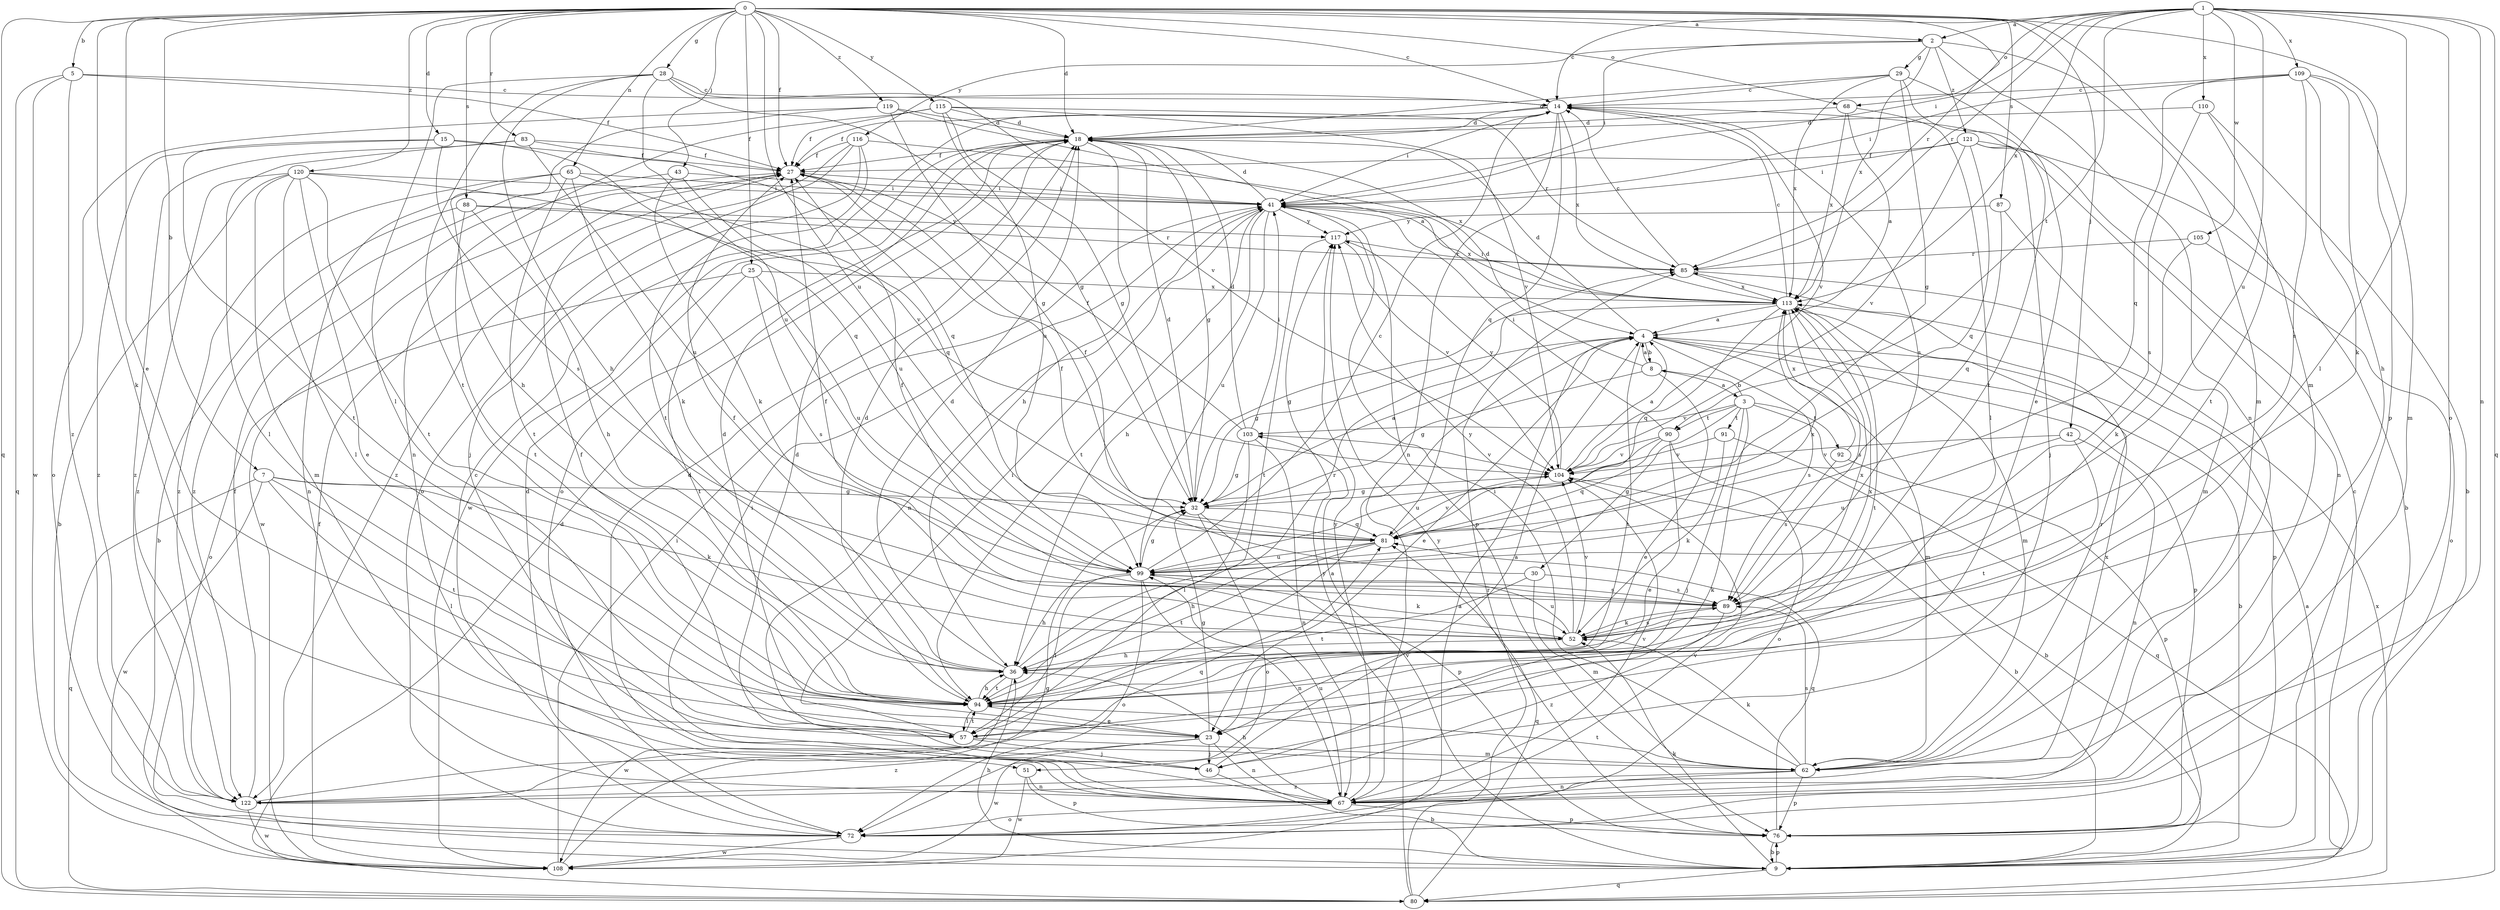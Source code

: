 strict digraph  {
0;
1;
2;
3;
4;
5;
7;
8;
9;
14;
15;
18;
23;
25;
27;
28;
29;
30;
32;
36;
41;
42;
43;
46;
51;
52;
57;
62;
65;
67;
68;
72;
76;
80;
81;
83;
85;
87;
88;
89;
90;
91;
92;
94;
99;
103;
104;
105;
108;
109;
110;
113;
115;
116;
117;
119;
120;
121;
122;
0 -> 2  [label=a];
0 -> 5  [label=b];
0 -> 7  [label=b];
0 -> 14  [label=c];
0 -> 15  [label=d];
0 -> 18  [label=d];
0 -> 23  [label=e];
0 -> 25  [label=f];
0 -> 27  [label=f];
0 -> 28  [label=g];
0 -> 42  [label=j];
0 -> 43  [label=j];
0 -> 51  [label=k];
0 -> 62  [label=m];
0 -> 65  [label=n];
0 -> 68  [label=o];
0 -> 76  [label=p];
0 -> 80  [label=q];
0 -> 83  [label=r];
0 -> 85  [label=r];
0 -> 87  [label=s];
0 -> 88  [label=s];
0 -> 99  [label=u];
0 -> 115  [label=y];
0 -> 119  [label=z];
0 -> 120  [label=z];
1 -> 2  [label=a];
1 -> 14  [label=c];
1 -> 41  [label=i];
1 -> 57  [label=l];
1 -> 67  [label=n];
1 -> 68  [label=o];
1 -> 72  [label=o];
1 -> 80  [label=q];
1 -> 85  [label=r];
1 -> 90  [label=t];
1 -> 99  [label=u];
1 -> 105  [label=w];
1 -> 109  [label=x];
1 -> 110  [label=x];
1 -> 113  [label=x];
2 -> 29  [label=g];
2 -> 41  [label=i];
2 -> 62  [label=m];
2 -> 67  [label=n];
2 -> 113  [label=x];
2 -> 116  [label=y];
2 -> 121  [label=z];
3 -> 8  [label=b];
3 -> 30  [label=g];
3 -> 46  [label=j];
3 -> 51  [label=k];
3 -> 80  [label=q];
3 -> 90  [label=t];
3 -> 91  [label=t];
3 -> 92  [label=t];
3 -> 103  [label=v];
4 -> 8  [label=b];
4 -> 9  [label=b];
4 -> 18  [label=d];
4 -> 23  [label=e];
4 -> 32  [label=g];
4 -> 62  [label=m];
4 -> 76  [label=p];
4 -> 89  [label=s];
4 -> 94  [label=t];
5 -> 14  [label=c];
5 -> 27  [label=f];
5 -> 80  [label=q];
5 -> 108  [label=w];
5 -> 122  [label=z];
7 -> 32  [label=g];
7 -> 52  [label=k];
7 -> 57  [label=l];
7 -> 80  [label=q];
7 -> 94  [label=t];
7 -> 108  [label=w];
8 -> 3  [label=a];
8 -> 4  [label=a];
8 -> 18  [label=d];
8 -> 23  [label=e];
8 -> 32  [label=g];
9 -> 4  [label=a];
9 -> 14  [label=c];
9 -> 36  [label=h];
9 -> 52  [label=k];
9 -> 76  [label=p];
9 -> 80  [label=q];
9 -> 103  [label=v];
14 -> 18  [label=d];
14 -> 27  [label=f];
14 -> 41  [label=i];
14 -> 67  [label=n];
14 -> 81  [label=q];
14 -> 89  [label=s];
14 -> 104  [label=v];
14 -> 113  [label=x];
15 -> 27  [label=f];
15 -> 81  [label=q];
15 -> 89  [label=s];
15 -> 94  [label=t];
15 -> 122  [label=z];
18 -> 27  [label=f];
18 -> 32  [label=g];
18 -> 36  [label=h];
18 -> 72  [label=o];
18 -> 108  [label=w];
23 -> 18  [label=d];
23 -> 32  [label=g];
23 -> 46  [label=j];
23 -> 67  [label=n];
23 -> 108  [label=w];
23 -> 122  [label=z];
25 -> 72  [label=o];
25 -> 89  [label=s];
25 -> 94  [label=t];
25 -> 99  [label=u];
25 -> 113  [label=x];
27 -> 41  [label=i];
27 -> 108  [label=w];
28 -> 14  [label=c];
28 -> 32  [label=g];
28 -> 36  [label=h];
28 -> 57  [label=l];
28 -> 94  [label=t];
28 -> 99  [label=u];
28 -> 104  [label=v];
29 -> 14  [label=c];
29 -> 18  [label=d];
29 -> 23  [label=e];
29 -> 32  [label=g];
29 -> 94  [label=t];
29 -> 113  [label=x];
30 -> 27  [label=f];
30 -> 62  [label=m];
30 -> 89  [label=s];
30 -> 94  [label=t];
32 -> 4  [label=a];
32 -> 18  [label=d];
32 -> 72  [label=o];
32 -> 76  [label=p];
32 -> 81  [label=q];
36 -> 18  [label=d];
36 -> 27  [label=f];
36 -> 85  [label=r];
36 -> 94  [label=t];
36 -> 108  [label=w];
36 -> 113  [label=x];
41 -> 18  [label=d];
41 -> 36  [label=h];
41 -> 67  [label=n];
41 -> 76  [label=p];
41 -> 94  [label=t];
41 -> 99  [label=u];
41 -> 113  [label=x];
41 -> 117  [label=y];
42 -> 67  [label=n];
42 -> 94  [label=t];
42 -> 99  [label=u];
42 -> 104  [label=v];
43 -> 41  [label=i];
43 -> 52  [label=k];
43 -> 99  [label=u];
43 -> 122  [label=z];
46 -> 4  [label=a];
46 -> 9  [label=b];
46 -> 18  [label=d];
51 -> 67  [label=n];
51 -> 76  [label=p];
51 -> 108  [label=w];
52 -> 27  [label=f];
52 -> 36  [label=h];
52 -> 89  [label=s];
52 -> 99  [label=u];
52 -> 104  [label=v];
52 -> 113  [label=x];
52 -> 117  [label=y];
57 -> 27  [label=f];
57 -> 41  [label=i];
57 -> 46  [label=j];
57 -> 62  [label=m];
57 -> 94  [label=t];
62 -> 41  [label=i];
62 -> 52  [label=k];
62 -> 67  [label=n];
62 -> 76  [label=p];
62 -> 85  [label=r];
62 -> 89  [label=s];
62 -> 94  [label=t];
62 -> 122  [label=z];
65 -> 41  [label=i];
65 -> 52  [label=k];
65 -> 67  [label=n];
65 -> 81  [label=q];
65 -> 94  [label=t];
65 -> 122  [label=z];
67 -> 18  [label=d];
67 -> 36  [label=h];
67 -> 41  [label=i];
67 -> 72  [label=o];
67 -> 76  [label=p];
67 -> 99  [label=u];
67 -> 104  [label=v];
67 -> 113  [label=x];
67 -> 117  [label=y];
68 -> 4  [label=a];
68 -> 18  [label=d];
68 -> 57  [label=l];
68 -> 113  [label=x];
72 -> 14  [label=c];
72 -> 18  [label=d];
72 -> 104  [label=v];
72 -> 108  [label=w];
76 -> 9  [label=b];
76 -> 81  [label=q];
76 -> 117  [label=y];
80 -> 18  [label=d];
80 -> 81  [label=q];
80 -> 85  [label=r];
80 -> 113  [label=x];
80 -> 117  [label=y];
81 -> 27  [label=f];
81 -> 36  [label=h];
81 -> 94  [label=t];
81 -> 99  [label=u];
81 -> 104  [label=v];
83 -> 27  [label=f];
83 -> 57  [label=l];
83 -> 81  [label=q];
83 -> 99  [label=u];
83 -> 122  [label=z];
85 -> 14  [label=c];
85 -> 76  [label=p];
85 -> 113  [label=x];
87 -> 62  [label=m];
87 -> 81  [label=q];
87 -> 117  [label=y];
88 -> 9  [label=b];
88 -> 36  [label=h];
88 -> 85  [label=r];
88 -> 94  [label=t];
88 -> 117  [label=y];
89 -> 27  [label=f];
89 -> 52  [label=k];
89 -> 122  [label=z];
90 -> 23  [label=e];
90 -> 41  [label=i];
90 -> 72  [label=o];
90 -> 81  [label=q];
90 -> 99  [label=u];
90 -> 104  [label=v];
91 -> 9  [label=b];
91 -> 52  [label=k];
91 -> 104  [label=v];
92 -> 76  [label=p];
92 -> 89  [label=s];
92 -> 113  [label=x];
94 -> 18  [label=d];
94 -> 23  [label=e];
94 -> 36  [label=h];
94 -> 57  [label=l];
99 -> 14  [label=c];
99 -> 32  [label=g];
99 -> 36  [label=h];
99 -> 52  [label=k];
99 -> 57  [label=l];
99 -> 67  [label=n];
99 -> 72  [label=o];
99 -> 89  [label=s];
99 -> 113  [label=x];
103 -> 18  [label=d];
103 -> 27  [label=f];
103 -> 32  [label=g];
103 -> 41  [label=i];
103 -> 57  [label=l];
103 -> 67  [label=n];
103 -> 104  [label=v];
104 -> 4  [label=a];
104 -> 9  [label=b];
104 -> 32  [label=g];
104 -> 117  [label=y];
105 -> 52  [label=k];
105 -> 72  [label=o];
105 -> 85  [label=r];
108 -> 4  [label=a];
108 -> 27  [label=f];
108 -> 32  [label=g];
108 -> 41  [label=i];
109 -> 14  [label=c];
109 -> 36  [label=h];
109 -> 41  [label=i];
109 -> 52  [label=k];
109 -> 62  [label=m];
109 -> 81  [label=q];
109 -> 89  [label=s];
110 -> 9  [label=b];
110 -> 18  [label=d];
110 -> 89  [label=s];
110 -> 94  [label=t];
113 -> 4  [label=a];
113 -> 14  [label=c];
113 -> 32  [label=g];
113 -> 41  [label=i];
113 -> 62  [label=m];
113 -> 81  [label=q];
113 -> 89  [label=s];
113 -> 94  [label=t];
115 -> 18  [label=d];
115 -> 27  [label=f];
115 -> 32  [label=g];
115 -> 67  [label=n];
115 -> 85  [label=r];
115 -> 99  [label=u];
115 -> 104  [label=v];
116 -> 27  [label=f];
116 -> 46  [label=j];
116 -> 72  [label=o];
116 -> 94  [label=t];
116 -> 113  [label=x];
116 -> 122  [label=z];
117 -> 85  [label=r];
117 -> 94  [label=t];
117 -> 104  [label=v];
119 -> 4  [label=a];
119 -> 18  [label=d];
119 -> 32  [label=g];
119 -> 36  [label=h];
119 -> 72  [label=o];
120 -> 9  [label=b];
120 -> 23  [label=e];
120 -> 41  [label=i];
120 -> 57  [label=l];
120 -> 62  [label=m];
120 -> 94  [label=t];
120 -> 104  [label=v];
120 -> 122  [label=z];
121 -> 9  [label=b];
121 -> 27  [label=f];
121 -> 41  [label=i];
121 -> 46  [label=j];
121 -> 67  [label=n];
121 -> 81  [label=q];
121 -> 104  [label=v];
122 -> 4  [label=a];
122 -> 27  [label=f];
122 -> 81  [label=q];
122 -> 108  [label=w];
}
